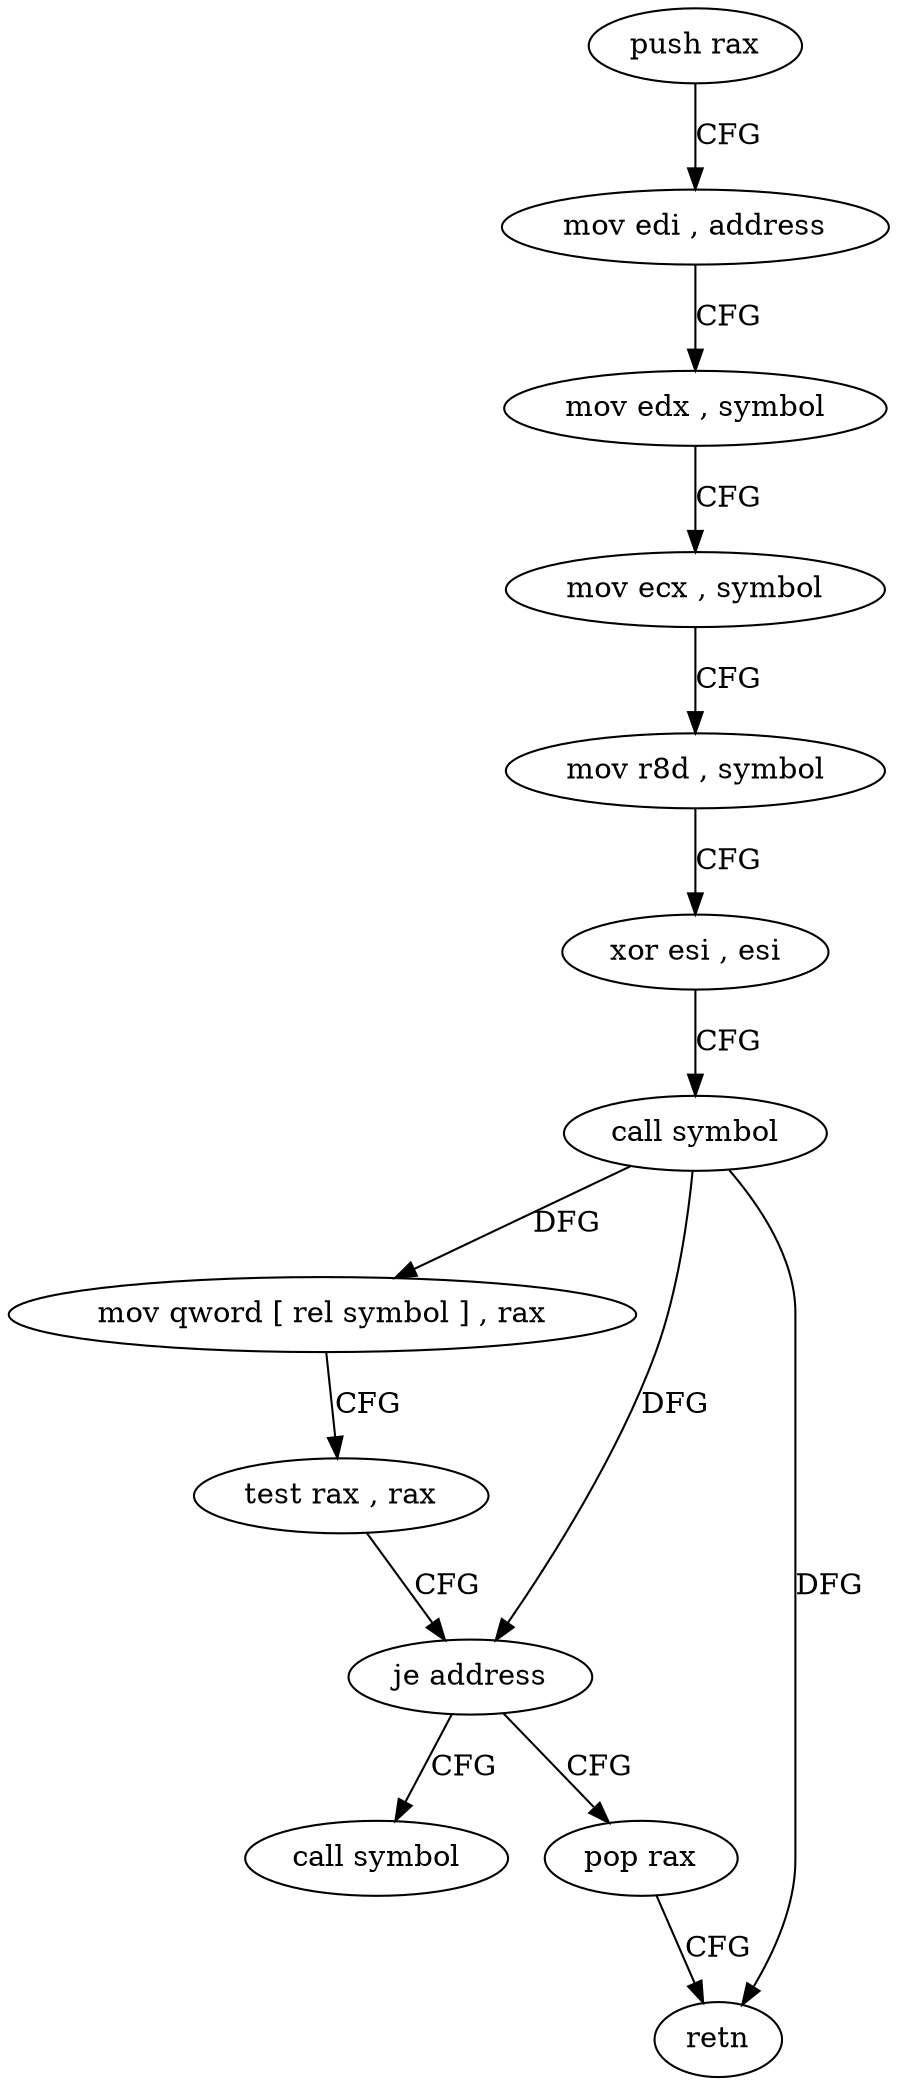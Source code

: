 digraph "func" {
"4229168" [label = "push rax" ]
"4229169" [label = "mov edi , address" ]
"4229174" [label = "mov edx , symbol" ]
"4229179" [label = "mov ecx , symbol" ]
"4229184" [label = "mov r8d , symbol" ]
"4229190" [label = "xor esi , esi" ]
"4229192" [label = "call symbol" ]
"4229197" [label = "mov qword [ rel symbol ] , rax" ]
"4229204" [label = "test rax , rax" ]
"4229207" [label = "je address" ]
"4229211" [label = "call symbol" ]
"4229209" [label = "pop rax" ]
"4229210" [label = "retn" ]
"4229168" -> "4229169" [ label = "CFG" ]
"4229169" -> "4229174" [ label = "CFG" ]
"4229174" -> "4229179" [ label = "CFG" ]
"4229179" -> "4229184" [ label = "CFG" ]
"4229184" -> "4229190" [ label = "CFG" ]
"4229190" -> "4229192" [ label = "CFG" ]
"4229192" -> "4229197" [ label = "DFG" ]
"4229192" -> "4229207" [ label = "DFG" ]
"4229192" -> "4229210" [ label = "DFG" ]
"4229197" -> "4229204" [ label = "CFG" ]
"4229204" -> "4229207" [ label = "CFG" ]
"4229207" -> "4229211" [ label = "CFG" ]
"4229207" -> "4229209" [ label = "CFG" ]
"4229209" -> "4229210" [ label = "CFG" ]
}
